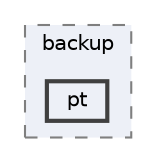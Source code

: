 digraph "resources/lang/vendor/backup/pt"
{
 // LATEX_PDF_SIZE
  bgcolor="transparent";
  edge [fontname=Helvetica,fontsize=10,labelfontname=Helvetica,labelfontsize=10];
  node [fontname=Helvetica,fontsize=10,shape=box,height=0.2,width=0.4];
  compound=true
  subgraph clusterdir_57578f4ecb69cb9972077bef8fcc0dec {
    graph [ bgcolor="#edf0f7", pencolor="grey50", label="backup", fontname=Helvetica,fontsize=10 style="filled,dashed", URL="dir_57578f4ecb69cb9972077bef8fcc0dec.html",tooltip=""]
  dir_0fd36458bce2a17c4e7593f868d344fe [label="pt", fillcolor="#edf0f7", color="grey25", style="filled,bold", URL="dir_0fd36458bce2a17c4e7593f868d344fe.html",tooltip=""];
  }
}
